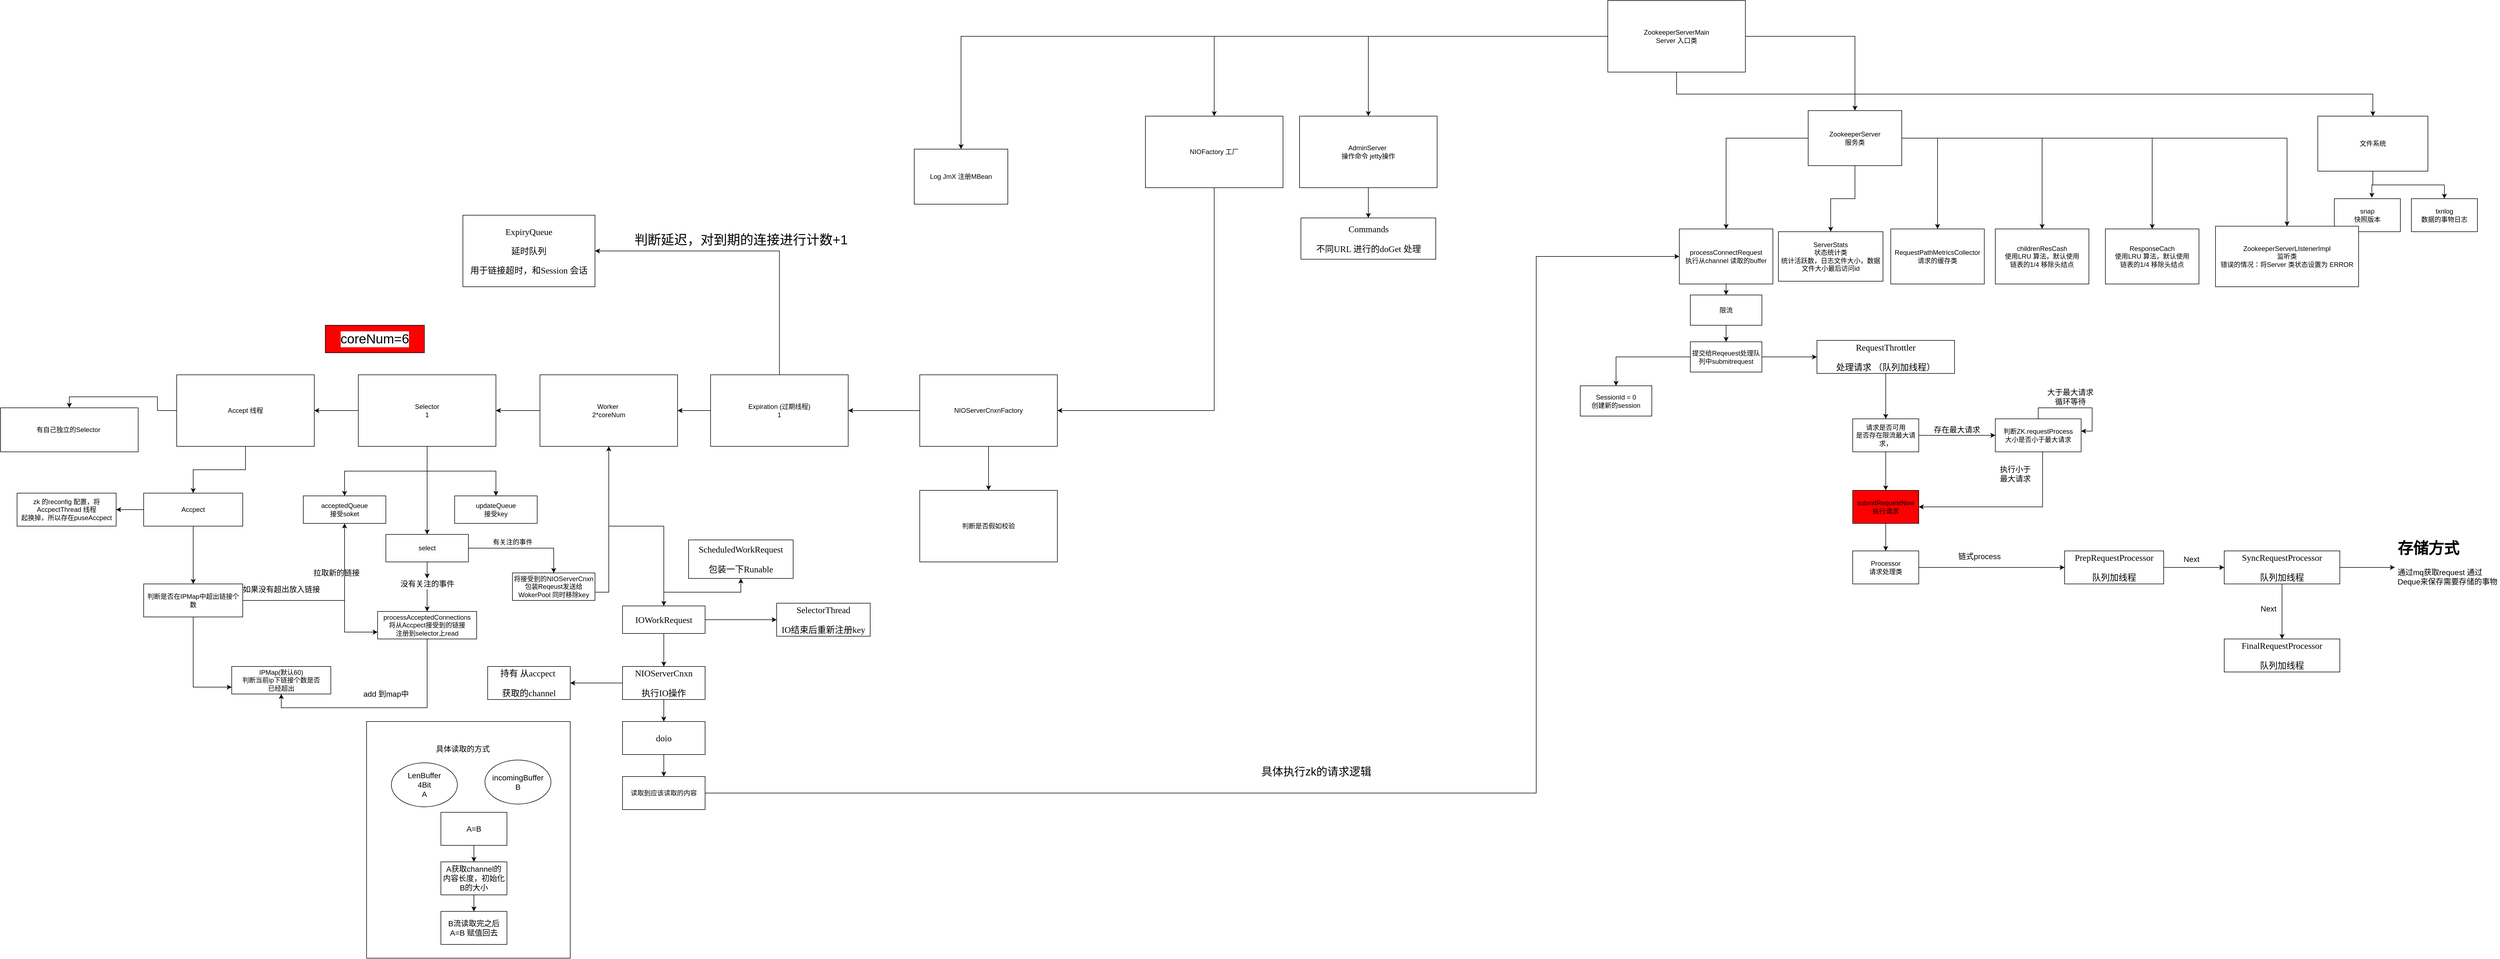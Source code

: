 <mxfile version="13.5.5" type="github">
  <diagram id="P4oiMs18zLNOx8z-5_zC" name="第 1 页">
    <mxGraphModel dx="4722" dy="839" grid="1" gridSize="10" guides="1" tooltips="1" connect="1" arrows="1" fold="1" page="1" pageScale="1" pageWidth="3300" pageHeight="4681" math="0" shadow="0">
      <root>
        <mxCell id="0" />
        <mxCell id="1" parent="0" />
        <mxCell id="2ZB8JP_byCB2bst-7dcp-128" value="" style="rounded=0;whiteSpace=wrap;html=1;labelBackgroundColor=#ffffff;fillColor=#ffffff;gradientColor=none;fontSize=14;fontColor=#000000;" vertex="1" parent="1">
          <mxGeometry x="-1885" y="1310" width="370" height="430" as="geometry" />
        </mxCell>
        <mxCell id="2ZB8JP_byCB2bst-7dcp-11" style="edgeStyle=orthogonalEdgeStyle;rounded=0;orthogonalLoop=1;jettySize=auto;html=1;entryX=0.5;entryY=0;entryDx=0;entryDy=0;" edge="1" parent="1" source="2ZB8JP_byCB2bst-7dcp-1" target="2ZB8JP_byCB2bst-7dcp-3">
          <mxGeometry relative="1" as="geometry" />
        </mxCell>
        <mxCell id="2ZB8JP_byCB2bst-7dcp-12" style="edgeStyle=orthogonalEdgeStyle;rounded=0;orthogonalLoop=1;jettySize=auto;html=1;entryX=0.5;entryY=0;entryDx=0;entryDy=0;" edge="1" parent="1" source="2ZB8JP_byCB2bst-7dcp-1" target="2ZB8JP_byCB2bst-7dcp-5">
          <mxGeometry relative="1" as="geometry">
            <Array as="points">
              <mxPoint x="495" y="170" />
              <mxPoint x="1760" y="170" />
            </Array>
          </mxGeometry>
        </mxCell>
        <mxCell id="2ZB8JP_byCB2bst-7dcp-15" style="edgeStyle=orthogonalEdgeStyle;rounded=0;orthogonalLoop=1;jettySize=auto;html=1;entryX=0.5;entryY=0;entryDx=0;entryDy=0;" edge="1" parent="1" source="2ZB8JP_byCB2bst-7dcp-1" target="2ZB8JP_byCB2bst-7dcp-9">
          <mxGeometry relative="1" as="geometry" />
        </mxCell>
        <mxCell id="2ZB8JP_byCB2bst-7dcp-29" style="edgeStyle=orthogonalEdgeStyle;rounded=0;orthogonalLoop=1;jettySize=auto;html=1;" edge="1" parent="1" source="2ZB8JP_byCB2bst-7dcp-1" target="2ZB8JP_byCB2bst-7dcp-28">
          <mxGeometry relative="1" as="geometry" />
        </mxCell>
        <mxCell id="2ZB8JP_byCB2bst-7dcp-91" style="edgeStyle=orthogonalEdgeStyle;rounded=0;orthogonalLoop=1;jettySize=auto;html=1;entryX=0.5;entryY=0;entryDx=0;entryDy=0;fontSize=14;fontColor=#000000;" edge="1" parent="1" source="2ZB8JP_byCB2bst-7dcp-1" target="2ZB8JP_byCB2bst-7dcp-33">
          <mxGeometry relative="1" as="geometry" />
        </mxCell>
        <mxCell id="2ZB8JP_byCB2bst-7dcp-1" value="ZookeeperServerMain&lt;br&gt;Server 入口类" style="rounded=0;whiteSpace=wrap;html=1;" vertex="1" parent="1">
          <mxGeometry x="370" width="250" height="130" as="geometry" />
        </mxCell>
        <mxCell id="2ZB8JP_byCB2bst-7dcp-3" value="Log JmX 注册MBean" style="rounded=0;whiteSpace=wrap;html=1;" vertex="1" parent="1">
          <mxGeometry x="-890" y="270" width="170" height="100" as="geometry" />
        </mxCell>
        <mxCell id="2ZB8JP_byCB2bst-7dcp-13" style="edgeStyle=orthogonalEdgeStyle;rounded=0;orthogonalLoop=1;jettySize=auto;html=1;entryX=0.568;entryY=-0.028;entryDx=0;entryDy=0;entryPerimeter=0;" edge="1" parent="1" source="2ZB8JP_byCB2bst-7dcp-5" target="2ZB8JP_byCB2bst-7dcp-6">
          <mxGeometry relative="1" as="geometry" />
        </mxCell>
        <mxCell id="2ZB8JP_byCB2bst-7dcp-14" style="edgeStyle=orthogonalEdgeStyle;rounded=0;orthogonalLoop=1;jettySize=auto;html=1;" edge="1" parent="1" source="2ZB8JP_byCB2bst-7dcp-5" target="2ZB8JP_byCB2bst-7dcp-7">
          <mxGeometry relative="1" as="geometry" />
        </mxCell>
        <mxCell id="2ZB8JP_byCB2bst-7dcp-5" value="文件系统&lt;br&gt;" style="rounded=0;whiteSpace=wrap;html=1;" vertex="1" parent="1">
          <mxGeometry x="1660" y="210" width="200" height="100" as="geometry" />
        </mxCell>
        <mxCell id="2ZB8JP_byCB2bst-7dcp-6" value="snap&lt;br&gt;快照版本" style="rounded=0;whiteSpace=wrap;html=1;" vertex="1" parent="1">
          <mxGeometry x="1690" y="360" width="120" height="60" as="geometry" />
        </mxCell>
        <mxCell id="2ZB8JP_byCB2bst-7dcp-7" value="txnlog&lt;br&gt;数据的事物日志" style="rounded=0;whiteSpace=wrap;html=1;" vertex="1" parent="1">
          <mxGeometry x="1830" y="360" width="120" height="60" as="geometry" />
        </mxCell>
        <mxCell id="2ZB8JP_byCB2bst-7dcp-8" value="ServerStats&lt;br&gt;状态统计类&lt;br&gt;统计活跃数，日志文件大小，数据文件大小最后访问id" style="rounded=0;whiteSpace=wrap;html=1;" vertex="1" parent="1">
          <mxGeometry x="680" y="420" width="190" height="90" as="geometry" />
        </mxCell>
        <mxCell id="2ZB8JP_byCB2bst-7dcp-17" style="edgeStyle=orthogonalEdgeStyle;rounded=0;orthogonalLoop=1;jettySize=auto;html=1;" edge="1" parent="1" source="2ZB8JP_byCB2bst-7dcp-9" target="2ZB8JP_byCB2bst-7dcp-16">
          <mxGeometry relative="1" as="geometry" />
        </mxCell>
        <mxCell id="2ZB8JP_byCB2bst-7dcp-21" style="edgeStyle=orthogonalEdgeStyle;rounded=0;orthogonalLoop=1;jettySize=auto;html=1;" edge="1" parent="1" source="2ZB8JP_byCB2bst-7dcp-9" target="2ZB8JP_byCB2bst-7dcp-20">
          <mxGeometry relative="1" as="geometry" />
        </mxCell>
        <mxCell id="2ZB8JP_byCB2bst-7dcp-22" style="edgeStyle=orthogonalEdgeStyle;rounded=0;orthogonalLoop=1;jettySize=auto;html=1;" edge="1" parent="1" source="2ZB8JP_byCB2bst-7dcp-9" target="2ZB8JP_byCB2bst-7dcp-8">
          <mxGeometry relative="1" as="geometry">
            <mxPoint x="710.0" y="399.48" as="targetPoint" />
          </mxGeometry>
        </mxCell>
        <mxCell id="2ZB8JP_byCB2bst-7dcp-25" style="edgeStyle=orthogonalEdgeStyle;rounded=0;orthogonalLoop=1;jettySize=auto;html=1;" edge="1" parent="1" source="2ZB8JP_byCB2bst-7dcp-9" target="2ZB8JP_byCB2bst-7dcp-24">
          <mxGeometry relative="1" as="geometry">
            <Array as="points">
              <mxPoint x="969.1" y="250" />
            </Array>
          </mxGeometry>
        </mxCell>
        <mxCell id="2ZB8JP_byCB2bst-7dcp-26" style="edgeStyle=orthogonalEdgeStyle;rounded=0;orthogonalLoop=1;jettySize=auto;html=1;" edge="1" parent="1" source="2ZB8JP_byCB2bst-7dcp-9" target="2ZB8JP_byCB2bst-7dcp-23">
          <mxGeometry relative="1" as="geometry" />
        </mxCell>
        <mxCell id="2ZB8JP_byCB2bst-7dcp-134" style="edgeStyle=orthogonalEdgeStyle;rounded=0;orthogonalLoop=1;jettySize=auto;html=1;fontSize=14;fontColor=#000000;" edge="1" parent="1" source="2ZB8JP_byCB2bst-7dcp-9" target="2ZB8JP_byCB2bst-7dcp-133">
          <mxGeometry relative="1" as="geometry" />
        </mxCell>
        <mxCell id="2ZB8JP_byCB2bst-7dcp-9" value="ZookeeperServer&lt;br&gt;服务类" style="rounded=0;whiteSpace=wrap;html=1;" vertex="1" parent="1">
          <mxGeometry x="734.1" y="200" width="170" height="100" as="geometry" />
        </mxCell>
        <mxCell id="2ZB8JP_byCB2bst-7dcp-16" value="ZookeeperServerLIstenerImpl&lt;br&gt;监听类&lt;br&gt;错误的情况：将Server 类状态设置为 ERROR" style="rounded=0;whiteSpace=wrap;html=1;" vertex="1" parent="1">
          <mxGeometry x="1474.1" y="410" width="260" height="110" as="geometry" />
        </mxCell>
        <mxCell id="2ZB8JP_byCB2bst-7dcp-20" value="ResponseCach&lt;br&gt;使用LRU 算法，默认使用&lt;br&gt;链表的1/4 移除头结点" style="rounded=0;whiteSpace=wrap;html=1;" vertex="1" parent="1">
          <mxGeometry x="1274.1" y="415" width="170" height="100" as="geometry" />
        </mxCell>
        <mxCell id="2ZB8JP_byCB2bst-7dcp-23" value="childrenResCash&lt;br&gt;使用LRU 算法，默认使用&lt;br&gt;链表的1/4 移除头结点" style="rounded=0;whiteSpace=wrap;html=1;" vertex="1" parent="1">
          <mxGeometry x="1074.1" y="415" width="170" height="100" as="geometry" />
        </mxCell>
        <mxCell id="2ZB8JP_byCB2bst-7dcp-24" value="RequestPathMetricsCollector&lt;br&gt;请求的缓存类" style="rounded=0;whiteSpace=wrap;html=1;" vertex="1" parent="1">
          <mxGeometry x="884.1" y="415" width="170" height="100" as="geometry" />
        </mxCell>
        <mxCell id="2ZB8JP_byCB2bst-7dcp-31" value="" style="edgeStyle=orthogonalEdgeStyle;rounded=0;orthogonalLoop=1;jettySize=auto;html=1;" edge="1" parent="1" source="2ZB8JP_byCB2bst-7dcp-28" target="2ZB8JP_byCB2bst-7dcp-30">
          <mxGeometry relative="1" as="geometry" />
        </mxCell>
        <mxCell id="2ZB8JP_byCB2bst-7dcp-28" value="AdminServer&amp;nbsp;&lt;br&gt;操作命令 jetty操作&lt;br&gt;" style="rounded=0;whiteSpace=wrap;html=1;" vertex="1" parent="1">
          <mxGeometry x="-190" y="210" width="250" height="130" as="geometry" />
        </mxCell>
        <mxCell id="2ZB8JP_byCB2bst-7dcp-30" value="&lt;pre style=&quot;background-color: rgb(255 , 255 , 255) ; font-family: &amp;#34;consolas&amp;#34; ; font-size: 12pt&quot;&gt;Commands&lt;/pre&gt;&lt;pre style=&quot;background-color: rgb(255 , 255 , 255) ; font-family: &amp;#34;consolas&amp;#34; ; font-size: 12pt&quot;&gt;不同URL 进行的doGet 处理&lt;/pre&gt;" style="whiteSpace=wrap;html=1;rounded=0;" vertex="1" parent="1">
          <mxGeometry x="-187.5" y="395" width="245" height="75" as="geometry" />
        </mxCell>
        <mxCell id="2ZB8JP_byCB2bst-7dcp-37" style="edgeStyle=orthogonalEdgeStyle;rounded=0;orthogonalLoop=1;jettySize=auto;html=1;fontColor=#000000;" edge="1" parent="1" source="2ZB8JP_byCB2bst-7dcp-33" target="2ZB8JP_byCB2bst-7dcp-36">
          <mxGeometry relative="1" as="geometry">
            <Array as="points">
              <mxPoint x="-345" y="745" />
            </Array>
          </mxGeometry>
        </mxCell>
        <mxCell id="2ZB8JP_byCB2bst-7dcp-33" value="NIOFactory 工厂" style="rounded=0;whiteSpace=wrap;html=1;" vertex="1" parent="1">
          <mxGeometry x="-470" y="210" width="250" height="130" as="geometry" />
        </mxCell>
        <mxCell id="2ZB8JP_byCB2bst-7dcp-42" style="edgeStyle=orthogonalEdgeStyle;rounded=0;orthogonalLoop=1;jettySize=auto;html=1;fontColor=#000000;" edge="1" parent="1" source="2ZB8JP_byCB2bst-7dcp-36" target="2ZB8JP_byCB2bst-7dcp-38">
          <mxGeometry relative="1" as="geometry" />
        </mxCell>
        <mxCell id="2ZB8JP_byCB2bst-7dcp-43" style="edgeStyle=orthogonalEdgeStyle;rounded=0;orthogonalLoop=1;jettySize=auto;html=1;fontColor=#000000;" edge="1" parent="1" source="2ZB8JP_byCB2bst-7dcp-36" target="2ZB8JP_byCB2bst-7dcp-39">
          <mxGeometry relative="1" as="geometry" />
        </mxCell>
        <mxCell id="2ZB8JP_byCB2bst-7dcp-44" style="edgeStyle=orthogonalEdgeStyle;rounded=0;orthogonalLoop=1;jettySize=auto;html=1;fontColor=#000000;" edge="1" parent="1" source="2ZB8JP_byCB2bst-7dcp-36" target="2ZB8JP_byCB2bst-7dcp-40">
          <mxGeometry relative="1" as="geometry" />
        </mxCell>
        <mxCell id="2ZB8JP_byCB2bst-7dcp-45" style="edgeStyle=orthogonalEdgeStyle;rounded=0;orthogonalLoop=1;jettySize=auto;html=1;fontColor=#000000;" edge="1" parent="1" source="2ZB8JP_byCB2bst-7dcp-36" target="2ZB8JP_byCB2bst-7dcp-41">
          <mxGeometry relative="1" as="geometry" />
        </mxCell>
        <mxCell id="2ZB8JP_byCB2bst-7dcp-48" style="edgeStyle=orthogonalEdgeStyle;rounded=0;orthogonalLoop=1;jettySize=auto;html=1;fontColor=#000000;" edge="1" parent="1" source="2ZB8JP_byCB2bst-7dcp-36" target="2ZB8JP_byCB2bst-7dcp-47">
          <mxGeometry relative="1" as="geometry" />
        </mxCell>
        <mxCell id="2ZB8JP_byCB2bst-7dcp-36" value="NIOServerCnxnFactory" style="rounded=0;whiteSpace=wrap;html=1;" vertex="1" parent="1">
          <mxGeometry x="-880" y="680" width="250" height="130" as="geometry" />
        </mxCell>
        <mxCell id="2ZB8JP_byCB2bst-7dcp-63" style="edgeStyle=orthogonalEdgeStyle;rounded=0;orthogonalLoop=1;jettySize=auto;html=1;entryX=0.5;entryY=0;entryDx=0;entryDy=0;fontSize=24;fontColor=#000000;" edge="1" parent="1" source="2ZB8JP_byCB2bst-7dcp-38" target="2ZB8JP_byCB2bst-7dcp-62">
          <mxGeometry relative="1" as="geometry" />
        </mxCell>
        <mxCell id="2ZB8JP_byCB2bst-7dcp-78" value="" style="edgeStyle=orthogonalEdgeStyle;rounded=0;orthogonalLoop=1;jettySize=auto;html=1;fontSize=14;fontColor=#000000;" edge="1" parent="1" source="2ZB8JP_byCB2bst-7dcp-38" target="2ZB8JP_byCB2bst-7dcp-77">
          <mxGeometry relative="1" as="geometry" />
        </mxCell>
        <mxCell id="2ZB8JP_byCB2bst-7dcp-38" value="Accept 线程&lt;br&gt;" style="rounded=0;whiteSpace=wrap;html=1;" vertex="1" parent="1">
          <mxGeometry x="-2230" y="680" width="250" height="130" as="geometry" />
        </mxCell>
        <mxCell id="2ZB8JP_byCB2bst-7dcp-55" style="edgeStyle=orthogonalEdgeStyle;rounded=0;orthogonalLoop=1;jettySize=auto;html=1;fontSize=24;fontColor=#000000;" edge="1" parent="1" source="2ZB8JP_byCB2bst-7dcp-39" target="2ZB8JP_byCB2bst-7dcp-54">
          <mxGeometry relative="1" as="geometry" />
        </mxCell>
        <mxCell id="2ZB8JP_byCB2bst-7dcp-58" style="edgeStyle=orthogonalEdgeStyle;rounded=0;orthogonalLoop=1;jettySize=auto;html=1;fontSize=24;fontColor=#000000;" edge="1" parent="1" source="2ZB8JP_byCB2bst-7dcp-39" target="2ZB8JP_byCB2bst-7dcp-57">
          <mxGeometry relative="1" as="geometry" />
        </mxCell>
        <mxCell id="2ZB8JP_byCB2bst-7dcp-65" style="edgeStyle=orthogonalEdgeStyle;rounded=0;orthogonalLoop=1;jettySize=auto;html=1;fontSize=24;fontColor=#000000;" edge="1" parent="1" source="2ZB8JP_byCB2bst-7dcp-39" target="2ZB8JP_byCB2bst-7dcp-64">
          <mxGeometry relative="1" as="geometry" />
        </mxCell>
        <mxCell id="2ZB8JP_byCB2bst-7dcp-39" value="Selector&lt;br&gt;1" style="rounded=0;whiteSpace=wrap;html=1;" vertex="1" parent="1">
          <mxGeometry x="-1900" y="680" width="250" height="130" as="geometry" />
        </mxCell>
        <mxCell id="2ZB8JP_byCB2bst-7dcp-92" style="edgeStyle=orthogonalEdgeStyle;rounded=0;orthogonalLoop=1;jettySize=auto;html=1;fontSize=14;fontColor=#000000;" edge="1" parent="1" source="2ZB8JP_byCB2bst-7dcp-40" target="2ZB8JP_byCB2bst-7dcp-93">
          <mxGeometry relative="1" as="geometry">
            <mxPoint x="-1340" y="1200" as="targetPoint" />
          </mxGeometry>
        </mxCell>
        <mxCell id="2ZB8JP_byCB2bst-7dcp-40" value="Worker&amp;nbsp;&lt;br&gt;2*coreNum" style="rounded=0;whiteSpace=wrap;html=1;" vertex="1" parent="1">
          <mxGeometry x="-1570" y="680" width="250" height="130" as="geometry" />
        </mxCell>
        <mxCell id="2ZB8JP_byCB2bst-7dcp-50" style="edgeStyle=orthogonalEdgeStyle;rounded=0;orthogonalLoop=1;jettySize=auto;html=1;entryX=1;entryY=0.5;entryDx=0;entryDy=0;fontColor=#000000;" edge="1" parent="1" source="2ZB8JP_byCB2bst-7dcp-41" target="2ZB8JP_byCB2bst-7dcp-49">
          <mxGeometry relative="1" as="geometry">
            <Array as="points">
              <mxPoint x="-1135" y="455" />
            </Array>
          </mxGeometry>
        </mxCell>
        <mxCell id="2ZB8JP_byCB2bst-7dcp-41" value="Expiration (过期线程)&lt;br&gt;1" style="rounded=0;whiteSpace=wrap;html=1;" vertex="1" parent="1">
          <mxGeometry x="-1260" y="680" width="250" height="130" as="geometry" />
        </mxCell>
        <mxCell id="2ZB8JP_byCB2bst-7dcp-47" value="判断是否假如校验" style="rounded=0;whiteSpace=wrap;html=1;" vertex="1" parent="1">
          <mxGeometry x="-880" y="890" width="250" height="130" as="geometry" />
        </mxCell>
        <mxCell id="2ZB8JP_byCB2bst-7dcp-49" value="&lt;pre style=&quot;background-color: rgb(255 , 255 , 255) ; font-family: &amp;#34;consolas&amp;#34; ; font-size: 12pt&quot;&gt;ExpiryQueue&lt;/pre&gt;&lt;pre style=&quot;background-color: rgb(255 , 255 , 255) ; font-family: &amp;#34;consolas&amp;#34; ; font-size: 12pt&quot;&gt;延时队列&lt;/pre&gt;&lt;pre style=&quot;background-color: rgb(255 , 255 , 255) ; font-family: &amp;#34;consolas&amp;#34; ; font-size: 12pt&quot;&gt;用于链接超时，和Session 会话&lt;/pre&gt;" style="rounded=0;whiteSpace=wrap;html=1;" vertex="1" parent="1">
          <mxGeometry x="-1710" y="390" width="240" height="130" as="geometry" />
        </mxCell>
        <mxCell id="2ZB8JP_byCB2bst-7dcp-51" value="判断延迟，对到期的连接进行计数+1" style="text;html=1;align=center;verticalAlign=middle;resizable=0;points=[];autosize=1;fontColor=#000000;fontSize=24;" vertex="1" parent="1">
          <mxGeometry x="-1405" y="420" width="400" height="30" as="geometry" />
        </mxCell>
        <mxCell id="2ZB8JP_byCB2bst-7dcp-52" value="coreNum=6&lt;br&gt;" style="whiteSpace=wrap;html=1;labelBackgroundColor=#ffffff;fillColor=#FF0000;gradientColor=none;fontSize=24;fontColor=#000000;" vertex="1" parent="1">
          <mxGeometry x="-1960" y="590" width="180" height="50" as="geometry" />
        </mxCell>
        <mxCell id="2ZB8JP_byCB2bst-7dcp-83" style="edgeStyle=orthogonalEdgeStyle;rounded=0;orthogonalLoop=1;jettySize=auto;html=1;entryX=0;entryY=0.75;entryDx=0;entryDy=0;fontSize=14;fontColor=#000000;" edge="1" parent="1" source="2ZB8JP_byCB2bst-7dcp-54" target="2ZB8JP_byCB2bst-7dcp-76">
          <mxGeometry relative="1" as="geometry" />
        </mxCell>
        <mxCell id="2ZB8JP_byCB2bst-7dcp-54" value="acceptedQueue&lt;br&gt;接受soket" style="rounded=0;whiteSpace=wrap;html=1;" vertex="1" parent="1">
          <mxGeometry x="-2000" y="900" width="150" height="50" as="geometry" />
        </mxCell>
        <mxCell id="2ZB8JP_byCB2bst-7dcp-57" value="updateQueue&lt;br&gt;接受key" style="rounded=0;whiteSpace=wrap;html=1;" vertex="1" parent="1">
          <mxGeometry x="-1725" y="900" width="150" height="50" as="geometry" />
        </mxCell>
        <mxCell id="2ZB8JP_byCB2bst-7dcp-61" style="edgeStyle=orthogonalEdgeStyle;rounded=0;orthogonalLoop=1;jettySize=auto;html=1;fontSize=24;fontColor=#000000;" edge="1" parent="1" source="2ZB8JP_byCB2bst-7dcp-59" target="2ZB8JP_byCB2bst-7dcp-40">
          <mxGeometry relative="1" as="geometry">
            <Array as="points">
              <mxPoint x="-1605" y="1075" />
              <mxPoint x="-1445" y="1075" />
            </Array>
          </mxGeometry>
        </mxCell>
        <mxCell id="2ZB8JP_byCB2bst-7dcp-59" value="将接受到的NIOServerCnxn&lt;br&gt;包装Reqeust发送给WokerPool 同时移除key" style="rounded=0;whiteSpace=wrap;html=1;" vertex="1" parent="1">
          <mxGeometry x="-1620" y="1040" width="150" height="50" as="geometry" />
        </mxCell>
        <mxCell id="2ZB8JP_byCB2bst-7dcp-62" value="有自己独立的Selector&amp;nbsp;" style="rounded=0;whiteSpace=wrap;html=1;" vertex="1" parent="1">
          <mxGeometry x="-2550" y="740" width="250" height="80" as="geometry" />
        </mxCell>
        <mxCell id="2ZB8JP_byCB2bst-7dcp-66" style="edgeStyle=orthogonalEdgeStyle;rounded=0;orthogonalLoop=1;jettySize=auto;html=1;fontSize=24;fontColor=#000000;" edge="1" parent="1" source="2ZB8JP_byCB2bst-7dcp-64" target="2ZB8JP_byCB2bst-7dcp-59">
          <mxGeometry relative="1" as="geometry" />
        </mxCell>
        <mxCell id="2ZB8JP_byCB2bst-7dcp-71" style="edgeStyle=orthogonalEdgeStyle;rounded=0;orthogonalLoop=1;jettySize=auto;html=1;fontSize=24;fontColor=#000000;entryX=0.5;entryY=0;entryDx=0;entryDy=0;" edge="1" parent="1" source="2ZB8JP_byCB2bst-7dcp-74" target="2ZB8JP_byCB2bst-7dcp-76">
          <mxGeometry relative="1" as="geometry">
            <mxPoint x="-1775" y="1100.0" as="targetPoint" />
          </mxGeometry>
        </mxCell>
        <mxCell id="2ZB8JP_byCB2bst-7dcp-64" value="select&lt;br&gt;" style="rounded=0;whiteSpace=wrap;html=1;" vertex="1" parent="1">
          <mxGeometry x="-1850" y="970" width="150" height="50" as="geometry" />
        </mxCell>
        <mxCell id="2ZB8JP_byCB2bst-7dcp-68" value="&lt;font style=&quot;font-size: 12px&quot;&gt;有关注的事件&lt;/font&gt;" style="text;html=1;align=center;verticalAlign=middle;resizable=0;points=[];autosize=1;fontSize=24;fontColor=#000000;" vertex="1" parent="1">
          <mxGeometry x="-1665" y="960" width="90" height="40" as="geometry" />
        </mxCell>
        <mxCell id="2ZB8JP_byCB2bst-7dcp-74" value="没有关注的事件" style="text;html=1;align=center;verticalAlign=middle;resizable=0;points=[];autosize=1;fontSize=14;fontColor=#000000;" vertex="1" parent="1">
          <mxGeometry x="-1830" y="1050" width="110" height="20" as="geometry" />
        </mxCell>
        <mxCell id="2ZB8JP_byCB2bst-7dcp-75" style="edgeStyle=orthogonalEdgeStyle;rounded=0;orthogonalLoop=1;jettySize=auto;html=1;fontSize=24;fontColor=#000000;" edge="1" parent="1" source="2ZB8JP_byCB2bst-7dcp-64" target="2ZB8JP_byCB2bst-7dcp-74">
          <mxGeometry relative="1" as="geometry">
            <mxPoint x="-1775" y="1020.0" as="sourcePoint" />
            <mxPoint x="-1775" y="1100.0" as="targetPoint" />
          </mxGeometry>
        </mxCell>
        <mxCell id="2ZB8JP_byCB2bst-7dcp-94" style="edgeStyle=orthogonalEdgeStyle;rounded=0;orthogonalLoop=1;jettySize=auto;html=1;fontSize=14;fontColor=#000000;" edge="1" parent="1" source="2ZB8JP_byCB2bst-7dcp-76" target="2ZB8JP_byCB2bst-7dcp-96">
          <mxGeometry relative="1" as="geometry">
            <mxPoint x="-1775" y="1230.0" as="targetPoint" />
            <Array as="points">
              <mxPoint x="-1775" y="1285" />
            </Array>
          </mxGeometry>
        </mxCell>
        <mxCell id="2ZB8JP_byCB2bst-7dcp-76" value="processAcceptedConnections&lt;br&gt;将从Accpect接受到的链接&lt;br&gt;注册到selector上read" style="rounded=0;whiteSpace=wrap;html=1;" vertex="1" parent="1">
          <mxGeometry x="-1865" y="1110" width="180" height="50" as="geometry" />
        </mxCell>
        <mxCell id="2ZB8JP_byCB2bst-7dcp-90" value="" style="edgeStyle=orthogonalEdgeStyle;rounded=0;orthogonalLoop=1;jettySize=auto;html=1;fontSize=14;fontColor=#000000;" edge="1" parent="1" source="2ZB8JP_byCB2bst-7dcp-77" target="2ZB8JP_byCB2bst-7dcp-89">
          <mxGeometry relative="1" as="geometry" />
        </mxCell>
        <mxCell id="2ZB8JP_byCB2bst-7dcp-99" value="" style="edgeStyle=orthogonalEdgeStyle;rounded=0;orthogonalLoop=1;jettySize=auto;html=1;fontSize=14;fontColor=#000000;" edge="1" parent="1" source="2ZB8JP_byCB2bst-7dcp-77" target="2ZB8JP_byCB2bst-7dcp-98">
          <mxGeometry relative="1" as="geometry" />
        </mxCell>
        <mxCell id="2ZB8JP_byCB2bst-7dcp-77" value="Accpect" style="rounded=0;whiteSpace=wrap;html=1;" vertex="1" parent="1">
          <mxGeometry x="-2290" y="895" width="180" height="60" as="geometry" />
        </mxCell>
        <mxCell id="2ZB8JP_byCB2bst-7dcp-82" value="如果没有超出放入链接" style="text;html=1;align=center;verticalAlign=middle;resizable=0;points=[];autosize=1;fontSize=14;fontColor=#000000;" vertex="1" parent="1">
          <mxGeometry x="-2120" y="1060" width="160" height="20" as="geometry" />
        </mxCell>
        <mxCell id="2ZB8JP_byCB2bst-7dcp-84" value="拉取新的链接" style="text;html=1;align=center;verticalAlign=middle;resizable=0;points=[];autosize=1;fontSize=14;fontColor=#000000;" vertex="1" parent="1">
          <mxGeometry x="-1990" y="1030" width="100" height="20" as="geometry" />
        </mxCell>
        <mxCell id="2ZB8JP_byCB2bst-7dcp-89" value="zk 的reconfig 配置，将&lt;br&gt;AccpectThread 线程&lt;br&gt;起换掉，所以存在puseAccpect" style="rounded=0;whiteSpace=wrap;html=1;" vertex="1" parent="1">
          <mxGeometry x="-2520" y="895" width="180" height="60" as="geometry" />
        </mxCell>
        <mxCell id="2ZB8JP_byCB2bst-7dcp-103" value="" style="edgeStyle=orthogonalEdgeStyle;rounded=0;orthogonalLoop=1;jettySize=auto;html=1;fontSize=14;fontColor=#000000;" edge="1" parent="1" source="2ZB8JP_byCB2bst-7dcp-93" target="2ZB8JP_byCB2bst-7dcp-102">
          <mxGeometry relative="1" as="geometry" />
        </mxCell>
        <mxCell id="2ZB8JP_byCB2bst-7dcp-105" value="" style="edgeStyle=orthogonalEdgeStyle;rounded=0;orthogonalLoop=1;jettySize=auto;html=1;fontSize=14;fontColor=#000000;" edge="1" parent="1" source="2ZB8JP_byCB2bst-7dcp-93" target="2ZB8JP_byCB2bst-7dcp-104">
          <mxGeometry relative="1" as="geometry" />
        </mxCell>
        <mxCell id="2ZB8JP_byCB2bst-7dcp-113" value="" style="edgeStyle=orthogonalEdgeStyle;rounded=0;orthogonalLoop=1;jettySize=auto;html=1;fontSize=14;fontColor=#000000;entryX=0;entryY=0.5;entryDx=0;entryDy=0;" edge="1" parent="1" source="2ZB8JP_byCB2bst-7dcp-93" target="2ZB8JP_byCB2bst-7dcp-109">
          <mxGeometry relative="1" as="geometry">
            <mxPoint x="-1190" y="1125.0" as="targetPoint" />
          </mxGeometry>
        </mxCell>
        <mxCell id="2ZB8JP_byCB2bst-7dcp-93" value="&lt;pre style=&quot;background-color: rgb(255 , 255 , 255) ; font-family: &amp;#34;consolas&amp;#34; ; font-size: 12pt&quot;&gt;IOWorkRequest&lt;/pre&gt;" style="rounded=0;whiteSpace=wrap;html=1;" vertex="1" parent="1">
          <mxGeometry x="-1420" y="1100" width="150" height="50" as="geometry" />
        </mxCell>
        <mxCell id="2ZB8JP_byCB2bst-7dcp-96" value="IPMap(默认60)&lt;br&gt;判断当前ip下链接个数是否&lt;br&gt;已经超出" style="rounded=0;whiteSpace=wrap;html=1;" vertex="1" parent="1">
          <mxGeometry x="-2130" y="1210" width="180" height="50" as="geometry" />
        </mxCell>
        <mxCell id="2ZB8JP_byCB2bst-7dcp-97" value="add 到map中" style="text;html=1;align=center;verticalAlign=middle;resizable=0;points=[];autosize=1;fontSize=14;fontColor=#000000;" vertex="1" parent="1">
          <mxGeometry x="-1900" y="1250" width="100" height="20" as="geometry" />
        </mxCell>
        <mxCell id="2ZB8JP_byCB2bst-7dcp-100" style="edgeStyle=orthogonalEdgeStyle;rounded=0;orthogonalLoop=1;jettySize=auto;html=1;entryX=0;entryY=0.75;entryDx=0;entryDy=0;fontSize=14;fontColor=#000000;" edge="1" parent="1" source="2ZB8JP_byCB2bst-7dcp-98" target="2ZB8JP_byCB2bst-7dcp-96">
          <mxGeometry relative="1" as="geometry" />
        </mxCell>
        <mxCell id="2ZB8JP_byCB2bst-7dcp-101" style="edgeStyle=orthogonalEdgeStyle;rounded=0;orthogonalLoop=1;jettySize=auto;html=1;fontSize=14;fontColor=#000000;" edge="1" parent="1" source="2ZB8JP_byCB2bst-7dcp-98" target="2ZB8JP_byCB2bst-7dcp-54">
          <mxGeometry relative="1" as="geometry" />
        </mxCell>
        <mxCell id="2ZB8JP_byCB2bst-7dcp-98" value="判断是否在IPMap中超出链接个数" style="rounded=0;whiteSpace=wrap;html=1;" vertex="1" parent="1">
          <mxGeometry x="-2290" y="1060" width="180" height="60" as="geometry" />
        </mxCell>
        <mxCell id="2ZB8JP_byCB2bst-7dcp-102" value="&lt;pre style=&quot;background-color: rgb(255 , 255 , 255) ; font-family: &amp;#34;consolas&amp;#34; ; font-size: 12pt&quot;&gt;&lt;pre style=&quot;font-family: &amp;#34;consolas&amp;#34; ; font-size: 12pt&quot;&gt;ScheduledWorkRequest&lt;/pre&gt;&lt;pre style=&quot;font-family: &amp;#34;consolas&amp;#34; ; font-size: 12pt&quot;&gt;包装一下Runable&lt;/pre&gt;&lt;/pre&gt;" style="rounded=0;whiteSpace=wrap;html=1;" vertex="1" parent="1">
          <mxGeometry x="-1300" y="980" width="190" height="70" as="geometry" />
        </mxCell>
        <mxCell id="2ZB8JP_byCB2bst-7dcp-108" value="" style="edgeStyle=orthogonalEdgeStyle;rounded=0;orthogonalLoop=1;jettySize=auto;html=1;fontSize=14;fontColor=#000000;" edge="1" parent="1" source="2ZB8JP_byCB2bst-7dcp-104" target="2ZB8JP_byCB2bst-7dcp-107">
          <mxGeometry relative="1" as="geometry" />
        </mxCell>
        <mxCell id="2ZB8JP_byCB2bst-7dcp-115" value="" style="edgeStyle=orthogonalEdgeStyle;rounded=0;orthogonalLoop=1;jettySize=auto;html=1;fontSize=14;fontColor=#000000;" edge="1" parent="1" source="2ZB8JP_byCB2bst-7dcp-104" target="2ZB8JP_byCB2bst-7dcp-114">
          <mxGeometry relative="1" as="geometry" />
        </mxCell>
        <mxCell id="2ZB8JP_byCB2bst-7dcp-104" value="&lt;pre style=&quot;background-color: rgb(255 , 255 , 255) ; font-family: &amp;#34;consolas&amp;#34; ; font-size: 12pt&quot;&gt;&lt;pre style=&quot;font-family: &amp;#34;consolas&amp;#34; ; font-size: 12pt&quot;&gt;NIOServerCnxn&lt;/pre&gt;&lt;pre style=&quot;font-family: &amp;#34;consolas&amp;#34; ; font-size: 12pt&quot;&gt;执行IO操作&lt;/pre&gt;&lt;/pre&gt;" style="rounded=0;whiteSpace=wrap;html=1;" vertex="1" parent="1">
          <mxGeometry x="-1420" y="1210" width="150" height="60" as="geometry" />
        </mxCell>
        <mxCell id="2ZB8JP_byCB2bst-7dcp-107" value="&lt;pre style=&quot;background-color: rgb(255 , 255 , 255) ; font-family: &amp;#34;consolas&amp;#34; ; font-size: 12pt&quot;&gt;&lt;pre style=&quot;font-family: &amp;#34;consolas&amp;#34; ; font-size: 12pt&quot;&gt;持有 从accpect &lt;/pre&gt;&lt;pre style=&quot;font-family: &amp;#34;consolas&amp;#34; ; font-size: 12pt&quot;&gt;获取的channel&lt;/pre&gt;&lt;/pre&gt;" style="rounded=0;whiteSpace=wrap;html=1;" vertex="1" parent="1">
          <mxGeometry x="-1665" y="1210" width="150" height="60" as="geometry" />
        </mxCell>
        <mxCell id="2ZB8JP_byCB2bst-7dcp-109" value="&lt;pre style=&quot;background-color: rgb(255 , 255 , 255) ; font-family: &amp;#34;consolas&amp;#34; ; font-size: 12pt&quot;&gt;&lt;pre style=&quot;font-family: &amp;#34;consolas&amp;#34; ; font-size: 12pt&quot;&gt;SelectorThread&lt;/pre&gt;&lt;pre style=&quot;font-family: &amp;#34;consolas&amp;#34; ; font-size: 12pt&quot;&gt;IO结束后重新注册key&lt;/pre&gt;&lt;/pre&gt;" style="rounded=0;whiteSpace=wrap;html=1;" vertex="1" parent="1">
          <mxGeometry x="-1140" y="1095" width="170" height="60" as="geometry" />
        </mxCell>
        <mxCell id="2ZB8JP_byCB2bst-7dcp-127" value="" style="edgeStyle=orthogonalEdgeStyle;rounded=0;orthogonalLoop=1;jettySize=auto;html=1;fontSize=14;fontColor=#000000;" edge="1" parent="1" source="2ZB8JP_byCB2bst-7dcp-114" target="2ZB8JP_byCB2bst-7dcp-126">
          <mxGeometry relative="1" as="geometry" />
        </mxCell>
        <mxCell id="2ZB8JP_byCB2bst-7dcp-114" value="&lt;pre style=&quot;background-color: rgb(255 , 255 , 255) ; font-family: &amp;#34;consolas&amp;#34; ; font-size: 12pt&quot;&gt;&lt;pre style=&quot;font-family: &amp;#34;consolas&amp;#34; ; font-size: 12pt&quot;&gt;doio&lt;/pre&gt;&lt;/pre&gt;" style="rounded=0;whiteSpace=wrap;html=1;" vertex="1" parent="1">
          <mxGeometry x="-1420" y="1310" width="150" height="60" as="geometry" />
        </mxCell>
        <mxCell id="2ZB8JP_byCB2bst-7dcp-117" value="LenBuffer&lt;br&gt;4Bit&lt;br&gt;A" style="ellipse;whiteSpace=wrap;html=1;labelBackgroundColor=#ffffff;fillColor=#ffffff;gradientColor=none;fontSize=14;fontColor=#000000;" vertex="1" parent="1">
          <mxGeometry x="-1840" y="1385" width="120" height="80" as="geometry" />
        </mxCell>
        <mxCell id="2ZB8JP_byCB2bst-7dcp-118" value="incomingBuffer&lt;br&gt;B" style="ellipse;whiteSpace=wrap;html=1;labelBackgroundColor=#ffffff;fillColor=#ffffff;gradientColor=none;fontSize=14;fontColor=#000000;" vertex="1" parent="1">
          <mxGeometry x="-1670" y="1380" width="120" height="80" as="geometry" />
        </mxCell>
        <mxCell id="2ZB8JP_byCB2bst-7dcp-123" value="" style="edgeStyle=orthogonalEdgeStyle;rounded=0;orthogonalLoop=1;jettySize=auto;html=1;fontSize=14;fontColor=#000000;" edge="1" parent="1" source="2ZB8JP_byCB2bst-7dcp-120" target="2ZB8JP_byCB2bst-7dcp-122">
          <mxGeometry relative="1" as="geometry" />
        </mxCell>
        <mxCell id="2ZB8JP_byCB2bst-7dcp-120" value="A=B" style="whiteSpace=wrap;html=1;labelBackgroundColor=#ffffff;fillColor=#ffffff;gradientColor=none;fontSize=14;fontColor=#000000;" vertex="1" parent="1">
          <mxGeometry x="-1750" y="1475" width="120" height="60" as="geometry" />
        </mxCell>
        <mxCell id="2ZB8JP_byCB2bst-7dcp-125" value="" style="edgeStyle=orthogonalEdgeStyle;rounded=0;orthogonalLoop=1;jettySize=auto;html=1;fontSize=14;fontColor=#000000;" edge="1" parent="1" source="2ZB8JP_byCB2bst-7dcp-122" target="2ZB8JP_byCB2bst-7dcp-124">
          <mxGeometry relative="1" as="geometry" />
        </mxCell>
        <mxCell id="2ZB8JP_byCB2bst-7dcp-122" value="A获取channel的&lt;br&gt;内容长度，初始化B的大小" style="whiteSpace=wrap;html=1;labelBackgroundColor=#ffffff;fillColor=#ffffff;gradientColor=none;fontSize=14;fontColor=#000000;" vertex="1" parent="1">
          <mxGeometry x="-1750" y="1565" width="120" height="60" as="geometry" />
        </mxCell>
        <mxCell id="2ZB8JP_byCB2bst-7dcp-124" value="B流读取完之后&lt;br&gt;A=B 赋值回去" style="whiteSpace=wrap;html=1;labelBackgroundColor=#ffffff;fillColor=#ffffff;gradientColor=none;fontSize=14;fontColor=#000000;" vertex="1" parent="1">
          <mxGeometry x="-1750" y="1655" width="120" height="60" as="geometry" />
        </mxCell>
        <mxCell id="2ZB8JP_byCB2bst-7dcp-131" style="edgeStyle=orthogonalEdgeStyle;rounded=0;orthogonalLoop=1;jettySize=auto;html=1;fontSize=14;fontColor=#000000;" edge="1" parent="1" source="2ZB8JP_byCB2bst-7dcp-126" target="2ZB8JP_byCB2bst-7dcp-133">
          <mxGeometry relative="1" as="geometry">
            <mxPoint x="-520" y="1440" as="targetPoint" />
            <Array as="points">
              <mxPoint x="240" y="1440" />
              <mxPoint x="240" y="465" />
            </Array>
          </mxGeometry>
        </mxCell>
        <mxCell id="2ZB8JP_byCB2bst-7dcp-126" value="&lt;pre style=&quot;background-color: rgb(255 , 255 , 255) ; font-family: &amp;#34;consolas&amp;#34;&quot;&gt;&lt;pre style=&quot;font-family: &amp;#34;consolas&amp;#34;&quot;&gt;&lt;font style=&quot;font-size: 12px&quot;&gt;读取到应该读取的内容&lt;/font&gt;&lt;/pre&gt;&lt;/pre&gt;" style="rounded=0;whiteSpace=wrap;html=1;" vertex="1" parent="1">
          <mxGeometry x="-1420" y="1410" width="150" height="60" as="geometry" />
        </mxCell>
        <mxCell id="2ZB8JP_byCB2bst-7dcp-129" value="具体读取的方式" style="text;html=1;strokeColor=none;fillColor=none;align=center;verticalAlign=middle;whiteSpace=wrap;rounded=0;labelBackgroundColor=#ffffff;fontSize=14;fontColor=#000000;" vertex="1" parent="1">
          <mxGeometry x="-1770" y="1350" width="120" height="20" as="geometry" />
        </mxCell>
        <mxCell id="2ZB8JP_byCB2bst-7dcp-132" value="&lt;font style=&quot;font-size: 20px&quot;&gt;具体执行zk的请求逻辑&lt;/font&gt;" style="text;html=1;align=center;verticalAlign=middle;resizable=0;points=[];autosize=1;fontSize=14;fontColor=#000000;" vertex="1" parent="1">
          <mxGeometry x="-270" y="1390" width="220" height="20" as="geometry" />
        </mxCell>
        <mxCell id="2ZB8JP_byCB2bst-7dcp-136" value="" style="edgeStyle=orthogonalEdgeStyle;rounded=0;orthogonalLoop=1;jettySize=auto;html=1;fontSize=14;fontColor=#000000;" edge="1" parent="1" source="2ZB8JP_byCB2bst-7dcp-133" target="2ZB8JP_byCB2bst-7dcp-135">
          <mxGeometry relative="1" as="geometry" />
        </mxCell>
        <mxCell id="2ZB8JP_byCB2bst-7dcp-133" value="processConnectRequest&lt;br&gt;执行从channel 读取的buffer" style="rounded=0;whiteSpace=wrap;html=1;" vertex="1" parent="1">
          <mxGeometry x="500" y="415" width="170" height="100" as="geometry" />
        </mxCell>
        <mxCell id="2ZB8JP_byCB2bst-7dcp-138" value="" style="edgeStyle=orthogonalEdgeStyle;rounded=0;orthogonalLoop=1;jettySize=auto;html=1;fontSize=14;fontColor=#000000;" edge="1" parent="1" source="2ZB8JP_byCB2bst-7dcp-135" target="2ZB8JP_byCB2bst-7dcp-137">
          <mxGeometry relative="1" as="geometry" />
        </mxCell>
        <mxCell id="2ZB8JP_byCB2bst-7dcp-135" value="限流&lt;br&gt;" style="rounded=0;whiteSpace=wrap;html=1;" vertex="1" parent="1">
          <mxGeometry x="520" y="535" width="130" height="55" as="geometry" />
        </mxCell>
        <mxCell id="2ZB8JP_byCB2bst-7dcp-140" value="" style="edgeStyle=orthogonalEdgeStyle;rounded=0;orthogonalLoop=1;jettySize=auto;html=1;fontSize=14;fontColor=#000000;" edge="1" parent="1" source="2ZB8JP_byCB2bst-7dcp-137" target="2ZB8JP_byCB2bst-7dcp-139">
          <mxGeometry relative="1" as="geometry" />
        </mxCell>
        <mxCell id="2ZB8JP_byCB2bst-7dcp-142" value="" style="edgeStyle=orthogonalEdgeStyle;rounded=0;orthogonalLoop=1;jettySize=auto;html=1;fontSize=14;fontColor=#000000;" edge="1" parent="1" source="2ZB8JP_byCB2bst-7dcp-137" target="2ZB8JP_byCB2bst-7dcp-141">
          <mxGeometry relative="1" as="geometry" />
        </mxCell>
        <mxCell id="2ZB8JP_byCB2bst-7dcp-137" value="提交给Reqeuest处理队列中submitrequest" style="rounded=0;whiteSpace=wrap;html=1;" vertex="1" parent="1">
          <mxGeometry x="520" y="620" width="130" height="55" as="geometry" />
        </mxCell>
        <mxCell id="2ZB8JP_byCB2bst-7dcp-139" value="SessionId = 0&lt;br&gt;创建新的session" style="rounded=0;whiteSpace=wrap;html=1;" vertex="1" parent="1">
          <mxGeometry x="320" y="700" width="130" height="55" as="geometry" />
        </mxCell>
        <mxCell id="2ZB8JP_byCB2bst-7dcp-144" value="" style="edgeStyle=orthogonalEdgeStyle;rounded=0;orthogonalLoop=1;jettySize=auto;html=1;fontSize=14;fontColor=#000000;" edge="1" parent="1" source="2ZB8JP_byCB2bst-7dcp-141" target="2ZB8JP_byCB2bst-7dcp-143">
          <mxGeometry relative="1" as="geometry" />
        </mxCell>
        <mxCell id="2ZB8JP_byCB2bst-7dcp-141" value="&lt;pre style=&quot;background-color: rgb(255 , 255 , 255) ; font-family: &amp;#34;consolas&amp;#34; ; font-size: 12pt&quot;&gt;RequestThrottler&lt;/pre&gt;&lt;pre style=&quot;background-color: rgb(255 , 255 , 255) ; font-family: &amp;#34;consolas&amp;#34; ; font-size: 12pt&quot;&gt;处理请求 （队列加线程）&lt;/pre&gt;" style="rounded=0;whiteSpace=wrap;html=1;" vertex="1" parent="1">
          <mxGeometry x="750" y="617.5" width="250" height="60" as="geometry" />
        </mxCell>
        <mxCell id="2ZB8JP_byCB2bst-7dcp-146" value="" style="edgeStyle=orthogonalEdgeStyle;rounded=0;orthogonalLoop=1;jettySize=auto;html=1;fontSize=14;fontColor=#000000;" edge="1" parent="1" source="2ZB8JP_byCB2bst-7dcp-143" target="2ZB8JP_byCB2bst-7dcp-145">
          <mxGeometry relative="1" as="geometry" />
        </mxCell>
        <mxCell id="2ZB8JP_byCB2bst-7dcp-149" value="" style="edgeStyle=orthogonalEdgeStyle;rounded=0;orthogonalLoop=1;jettySize=auto;html=1;fontSize=14;fontColor=#000000;" edge="1" parent="1" source="2ZB8JP_byCB2bst-7dcp-143" target="2ZB8JP_byCB2bst-7dcp-148">
          <mxGeometry relative="1" as="geometry" />
        </mxCell>
        <mxCell id="2ZB8JP_byCB2bst-7dcp-143" value="请求是否可用&lt;br&gt;是否存在限流最大请求，" style="whiteSpace=wrap;html=1;rounded=0;" vertex="1" parent="1">
          <mxGeometry x="815" y="760" width="120" height="60" as="geometry" />
        </mxCell>
        <mxCell id="2ZB8JP_byCB2bst-7dcp-151" style="edgeStyle=orthogonalEdgeStyle;rounded=0;orthogonalLoop=1;jettySize=auto;html=1;entryX=1;entryY=0.5;entryDx=0;entryDy=0;fontSize=14;fontColor=#000000;" edge="1" parent="1" source="2ZB8JP_byCB2bst-7dcp-145" target="2ZB8JP_byCB2bst-7dcp-148">
          <mxGeometry relative="1" as="geometry">
            <Array as="points">
              <mxPoint x="1160" y="920" />
            </Array>
          </mxGeometry>
        </mxCell>
        <mxCell id="2ZB8JP_byCB2bst-7dcp-145" value="判断ZK.requestProcess&lt;br&gt;大小是否小于最大请求" style="whiteSpace=wrap;html=1;rounded=0;" vertex="1" parent="1">
          <mxGeometry x="1074.1" y="760" width="155.9" height="60" as="geometry" />
        </mxCell>
        <mxCell id="2ZB8JP_byCB2bst-7dcp-147" value="存在最大请求" style="text;html=1;align=center;verticalAlign=middle;resizable=0;points=[];autosize=1;fontSize=14;fontColor=#000000;" vertex="1" parent="1">
          <mxGeometry x="954.1" y="770" width="100" height="20" as="geometry" />
        </mxCell>
        <mxCell id="2ZB8JP_byCB2bst-7dcp-156" style="edgeStyle=orthogonalEdgeStyle;rounded=0;orthogonalLoop=1;jettySize=auto;html=1;fontSize=14;fontColor=#000000;" edge="1" parent="1" source="2ZB8JP_byCB2bst-7dcp-148" target="2ZB8JP_byCB2bst-7dcp-155">
          <mxGeometry relative="1" as="geometry" />
        </mxCell>
        <mxCell id="2ZB8JP_byCB2bst-7dcp-148" value="submitRequestNow&lt;br&gt;执行请求" style="whiteSpace=wrap;html=1;rounded=0;fillColor=#FF0000;" vertex="1" parent="1">
          <mxGeometry x="815" y="890" width="120" height="60" as="geometry" />
        </mxCell>
        <mxCell id="2ZB8JP_byCB2bst-7dcp-152" value="执行小于&lt;br&gt;最大请求" style="text;html=1;align=center;verticalAlign=middle;resizable=0;points=[];autosize=1;fontSize=14;fontColor=#000000;" vertex="1" parent="1">
          <mxGeometry x="1075" y="840" width="70" height="40" as="geometry" />
        </mxCell>
        <mxCell id="2ZB8JP_byCB2bst-7dcp-153" style="edgeStyle=orthogonalEdgeStyle;rounded=0;orthogonalLoop=1;jettySize=auto;html=1;entryX=1;entryY=0.373;entryDx=0;entryDy=0;entryPerimeter=0;fontSize=14;fontColor=#000000;" edge="1" parent="1" source="2ZB8JP_byCB2bst-7dcp-145" target="2ZB8JP_byCB2bst-7dcp-145">
          <mxGeometry relative="1" as="geometry" />
        </mxCell>
        <mxCell id="2ZB8JP_byCB2bst-7dcp-154" value="大于最大请求&lt;br&gt;循环等待" style="text;html=1;align=center;verticalAlign=middle;resizable=0;points=[];autosize=1;fontSize=14;fontColor=#000000;" vertex="1" parent="1">
          <mxGeometry x="1160" y="700" width="100" height="40" as="geometry" />
        </mxCell>
        <mxCell id="2ZB8JP_byCB2bst-7dcp-158" value="" style="edgeStyle=orthogonalEdgeStyle;rounded=0;orthogonalLoop=1;jettySize=auto;html=1;fontSize=14;fontColor=#000000;" edge="1" parent="1" source="2ZB8JP_byCB2bst-7dcp-155" target="2ZB8JP_byCB2bst-7dcp-157">
          <mxGeometry relative="1" as="geometry" />
        </mxCell>
        <mxCell id="2ZB8JP_byCB2bst-7dcp-155" value="Processor &lt;br&gt;请求处理类" style="whiteSpace=wrap;html=1;rounded=0;" vertex="1" parent="1">
          <mxGeometry x="815" y="1000" width="120" height="60" as="geometry" />
        </mxCell>
        <mxCell id="2ZB8JP_byCB2bst-7dcp-161" value="" style="edgeStyle=orthogonalEdgeStyle;rounded=0;orthogonalLoop=1;jettySize=auto;html=1;fontSize=14;fontColor=#000000;" edge="1" parent="1" source="2ZB8JP_byCB2bst-7dcp-157" target="2ZB8JP_byCB2bst-7dcp-160">
          <mxGeometry relative="1" as="geometry" />
        </mxCell>
        <mxCell id="2ZB8JP_byCB2bst-7dcp-157" value="&lt;pre style=&quot;background-color: rgb(255 , 255 , 255) ; font-family: &amp;#34;consolas&amp;#34; ; font-size: 12pt&quot;&gt;PrepRequestProcessor&lt;/pre&gt;&lt;pre style=&quot;background-color: rgb(255 , 255 , 255) ; font-family: &amp;#34;consolas&amp;#34; ; font-size: 12pt&quot;&gt;队列加线程&lt;/pre&gt;" style="whiteSpace=wrap;html=1;rounded=0;" vertex="1" parent="1">
          <mxGeometry x="1200" y="1000" width="180" height="60" as="geometry" />
        </mxCell>
        <mxCell id="2ZB8JP_byCB2bst-7dcp-159" value="链式process" style="text;html=1;align=center;verticalAlign=middle;resizable=0;points=[];autosize=1;fontSize=14;fontColor=#000000;" vertex="1" parent="1">
          <mxGeometry x="1000" y="1000" width="90" height="20" as="geometry" />
        </mxCell>
        <mxCell id="2ZB8JP_byCB2bst-7dcp-164" value="" style="edgeStyle=orthogonalEdgeStyle;rounded=0;orthogonalLoop=1;jettySize=auto;html=1;fontSize=14;fontColor=#000000;" edge="1" parent="1" source="2ZB8JP_byCB2bst-7dcp-160" target="2ZB8JP_byCB2bst-7dcp-163">
          <mxGeometry relative="1" as="geometry" />
        </mxCell>
        <mxCell id="2ZB8JP_byCB2bst-7dcp-167" style="edgeStyle=orthogonalEdgeStyle;rounded=0;orthogonalLoop=1;jettySize=auto;html=1;fontSize=14;fontColor=#000000;" edge="1" parent="1" source="2ZB8JP_byCB2bst-7dcp-160" target="2ZB8JP_byCB2bst-7dcp-166">
          <mxGeometry relative="1" as="geometry" />
        </mxCell>
        <mxCell id="2ZB8JP_byCB2bst-7dcp-160" value="&lt;pre style=&quot;background-color: rgb(255 , 255 , 255) ; font-family: &amp;#34;consolas&amp;#34; ; font-size: 12pt&quot;&gt;SyncRequestProcessor&lt;/pre&gt;&lt;pre style=&quot;background-color: rgb(255 , 255 , 255) ; font-family: &amp;#34;consolas&amp;#34; ; font-size: 12pt&quot;&gt;队列加线程&lt;/pre&gt;" style="whiteSpace=wrap;html=1;rounded=0;" vertex="1" parent="1">
          <mxGeometry x="1490" y="1000" width="210" height="60" as="geometry" />
        </mxCell>
        <mxCell id="2ZB8JP_byCB2bst-7dcp-162" value="Next" style="text;html=1;align=center;verticalAlign=middle;resizable=0;points=[];autosize=1;fontSize=14;fontColor=#000000;" vertex="1" parent="1">
          <mxGeometry x="1410" y="1005" width="40" height="20" as="geometry" />
        </mxCell>
        <mxCell id="2ZB8JP_byCB2bst-7dcp-163" value="&lt;pre style=&quot;background-color: rgb(255 , 255 , 255) ; font-family: &amp;#34;consolas&amp;#34; ; font-size: 12pt&quot;&gt;&lt;pre style=&quot;font-family: &amp;#34;consolas&amp;#34; ; font-size: 12pt&quot;&gt;FinalRequestProcessor&lt;/pre&gt;&lt;pre style=&quot;font-family: &amp;#34;consolas&amp;#34; ; font-size: 12pt&quot;&gt;队列加线程&lt;/pre&gt;&lt;/pre&gt;" style="whiteSpace=wrap;html=1;rounded=0;" vertex="1" parent="1">
          <mxGeometry x="1490" y="1160" width="210" height="60" as="geometry" />
        </mxCell>
        <mxCell id="2ZB8JP_byCB2bst-7dcp-165" value="Next" style="text;html=1;align=center;verticalAlign=middle;resizable=0;points=[];autosize=1;fontSize=14;fontColor=#000000;" vertex="1" parent="1">
          <mxGeometry x="1550" y="1095" width="40" height="20" as="geometry" />
        </mxCell>
        <mxCell id="2ZB8JP_byCB2bst-7dcp-166" value="&lt;h1&gt;存储方式&lt;/h1&gt;&lt;div&gt;通过mq获取request 通过&lt;/div&gt;&lt;div&gt;Deque来保存需要存储的事物&lt;/div&gt;" style="text;html=1;strokeColor=none;fillColor=none;spacing=5;spacingTop=-20;whiteSpace=wrap;overflow=hidden;rounded=0;labelBackgroundColor=#ffffff;fontSize=14;fontColor=#000000;" vertex="1" parent="1">
          <mxGeometry x="1800" y="970" width="190" height="120" as="geometry" />
        </mxCell>
      </root>
    </mxGraphModel>
  </diagram>
</mxfile>
